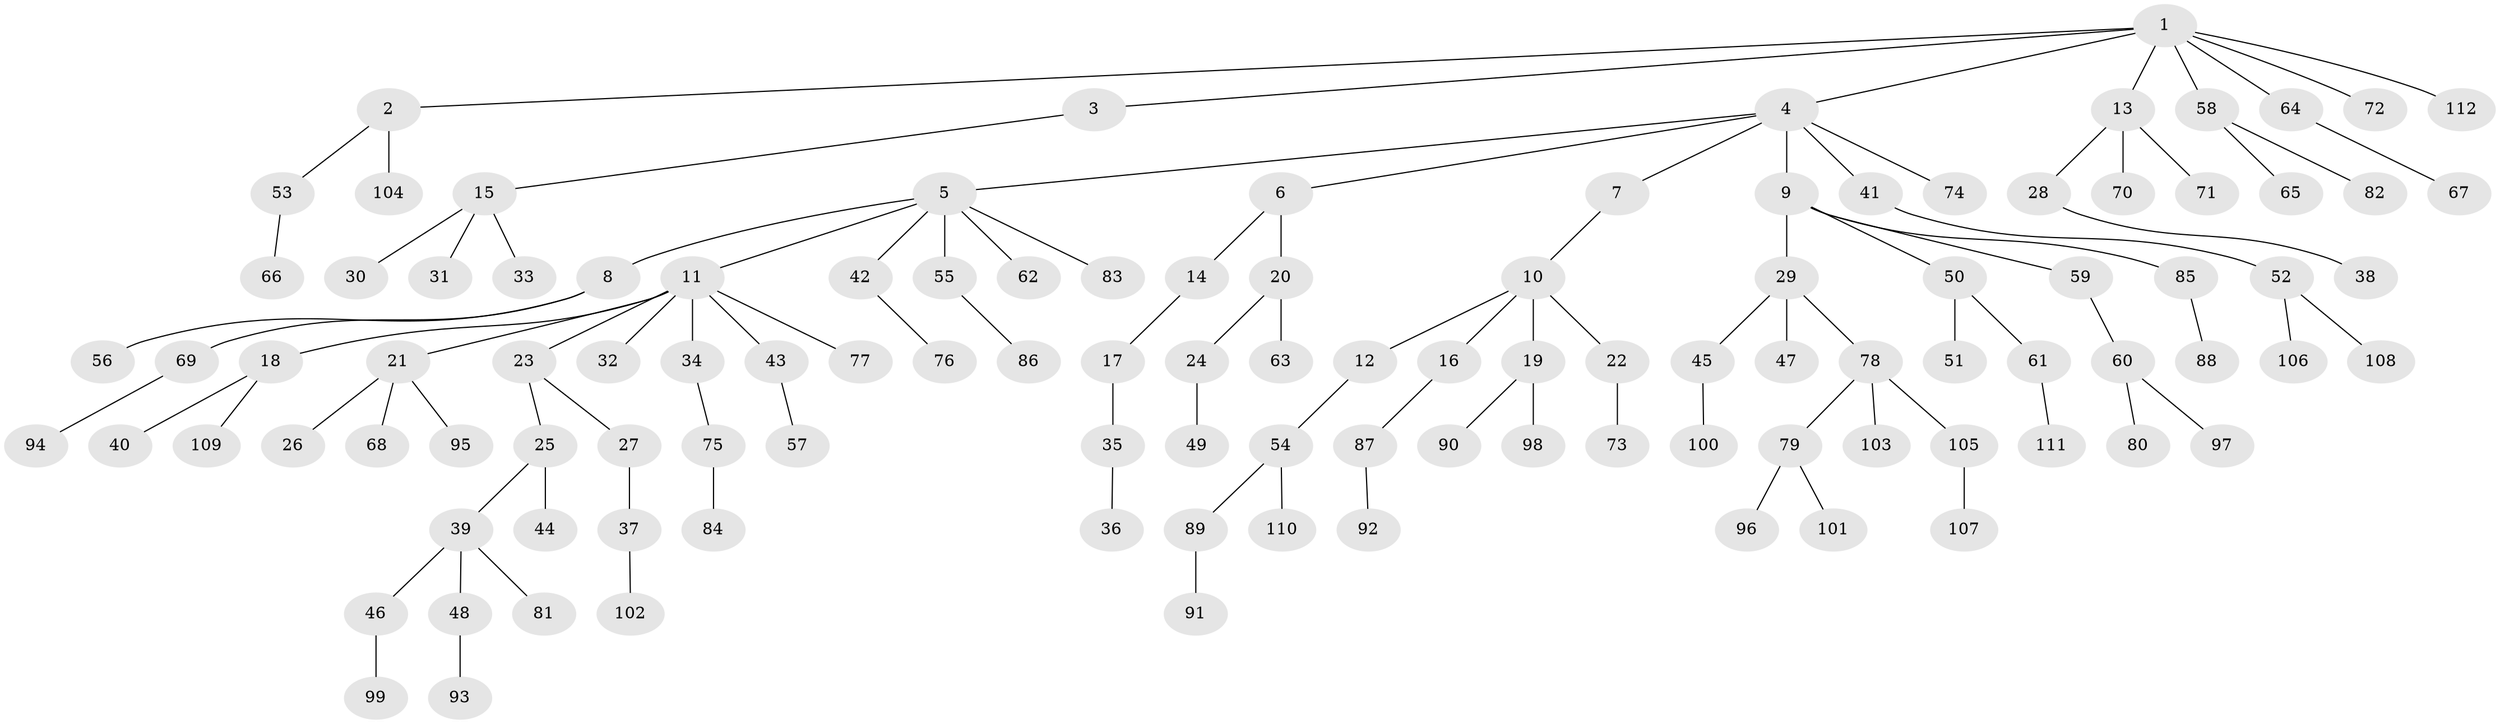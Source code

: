 // Generated by graph-tools (version 1.1) at 2025/36/03/09/25 02:36:54]
// undirected, 112 vertices, 111 edges
graph export_dot {
graph [start="1"]
  node [color=gray90,style=filled];
  1;
  2;
  3;
  4;
  5;
  6;
  7;
  8;
  9;
  10;
  11;
  12;
  13;
  14;
  15;
  16;
  17;
  18;
  19;
  20;
  21;
  22;
  23;
  24;
  25;
  26;
  27;
  28;
  29;
  30;
  31;
  32;
  33;
  34;
  35;
  36;
  37;
  38;
  39;
  40;
  41;
  42;
  43;
  44;
  45;
  46;
  47;
  48;
  49;
  50;
  51;
  52;
  53;
  54;
  55;
  56;
  57;
  58;
  59;
  60;
  61;
  62;
  63;
  64;
  65;
  66;
  67;
  68;
  69;
  70;
  71;
  72;
  73;
  74;
  75;
  76;
  77;
  78;
  79;
  80;
  81;
  82;
  83;
  84;
  85;
  86;
  87;
  88;
  89;
  90;
  91;
  92;
  93;
  94;
  95;
  96;
  97;
  98;
  99;
  100;
  101;
  102;
  103;
  104;
  105;
  106;
  107;
  108;
  109;
  110;
  111;
  112;
  1 -- 2;
  1 -- 3;
  1 -- 4;
  1 -- 13;
  1 -- 58;
  1 -- 64;
  1 -- 72;
  1 -- 112;
  2 -- 53;
  2 -- 104;
  3 -- 15;
  4 -- 5;
  4 -- 6;
  4 -- 7;
  4 -- 9;
  4 -- 41;
  4 -- 74;
  5 -- 8;
  5 -- 11;
  5 -- 42;
  5 -- 55;
  5 -- 62;
  5 -- 83;
  6 -- 14;
  6 -- 20;
  7 -- 10;
  8 -- 56;
  8 -- 69;
  9 -- 29;
  9 -- 50;
  9 -- 59;
  9 -- 85;
  10 -- 12;
  10 -- 16;
  10 -- 19;
  10 -- 22;
  11 -- 18;
  11 -- 21;
  11 -- 23;
  11 -- 32;
  11 -- 34;
  11 -- 43;
  11 -- 77;
  12 -- 54;
  13 -- 28;
  13 -- 70;
  13 -- 71;
  14 -- 17;
  15 -- 30;
  15 -- 31;
  15 -- 33;
  16 -- 87;
  17 -- 35;
  18 -- 40;
  18 -- 109;
  19 -- 90;
  19 -- 98;
  20 -- 24;
  20 -- 63;
  21 -- 26;
  21 -- 68;
  21 -- 95;
  22 -- 73;
  23 -- 25;
  23 -- 27;
  24 -- 49;
  25 -- 39;
  25 -- 44;
  27 -- 37;
  28 -- 38;
  29 -- 45;
  29 -- 47;
  29 -- 78;
  34 -- 75;
  35 -- 36;
  37 -- 102;
  39 -- 46;
  39 -- 48;
  39 -- 81;
  41 -- 52;
  42 -- 76;
  43 -- 57;
  45 -- 100;
  46 -- 99;
  48 -- 93;
  50 -- 51;
  50 -- 61;
  52 -- 106;
  52 -- 108;
  53 -- 66;
  54 -- 89;
  54 -- 110;
  55 -- 86;
  58 -- 65;
  58 -- 82;
  59 -- 60;
  60 -- 80;
  60 -- 97;
  61 -- 111;
  64 -- 67;
  69 -- 94;
  75 -- 84;
  78 -- 79;
  78 -- 103;
  78 -- 105;
  79 -- 96;
  79 -- 101;
  85 -- 88;
  87 -- 92;
  89 -- 91;
  105 -- 107;
}
